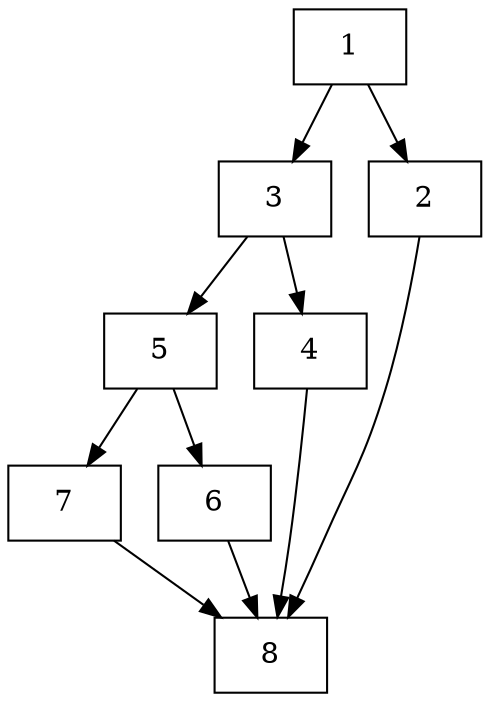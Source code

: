 digraph "CFG for'modbusSlaveHandler' function" {
	1 [shape=record, label="1",id=1,loop=0,entry=1,exit=0];
	1-> 3;
	1-> 2;
	2 [shape=record, label="2",id=2,loop=0,entry=0,exit=0];
	2-> 8;
	3 [shape=record, label="3",id=3,loop=0,entry=0,exit=0];
	3-> 5;
	3-> 4;
	4 [shape=record, label="4",id=4,loop=0,entry=0,exit=0];
	4-> 8;
	5 [shape=record, label="5",id=5,loop=0,entry=0,exit=0];
	5-> 7;
	5-> 6;
	6 [shape=record, label="6",id=6,loop=0,entry=0,exit=0];
	6-> 8;
	7 [shape=record, label="7",id=7,loop=0,entry=0,exit=0];
	7-> 8;
	8 [shape=record, label="8",id=8,loop=0,entry=0,exit=1];
}

